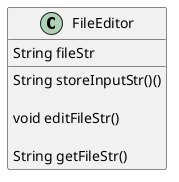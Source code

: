 @startuml
'https://plantuml.com/class-diagram

class FileEditor{
String fileStr

String storeInputStr()()

void editFileStr()

String getFileStr()

}

@enduml